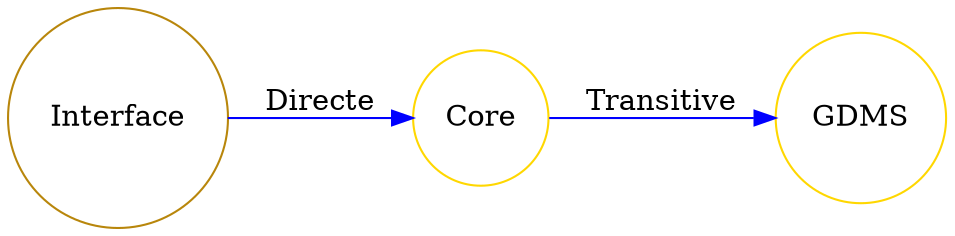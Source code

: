 digraph inheritance {
    rankdir=LR;
    size="8"
    node [shape = circle];
    Interface [color = darkgoldenrod];
    Core [color = gold];
    GDMS [color = gold];
    Interface -> Core [ label = "Directe" color = blue ];
    Core -> GDMS [ label = "Transitive" color = blue ];
}

